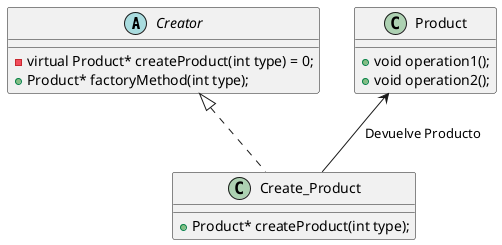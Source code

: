 @startuml
  abstract Class Creator{
    -virtual Product* createProduct(int type) = 0;
    +Product* factoryMethod(int type);
  }

  Class Product{
    +void operation1();
    +void operation2();
  }

  Class Create_Product{
    +Product* createProduct(int type);
  }

  Product <-- Create_Product : Devuelve Producto
  Creator <|.. Create_Product
@enduml
